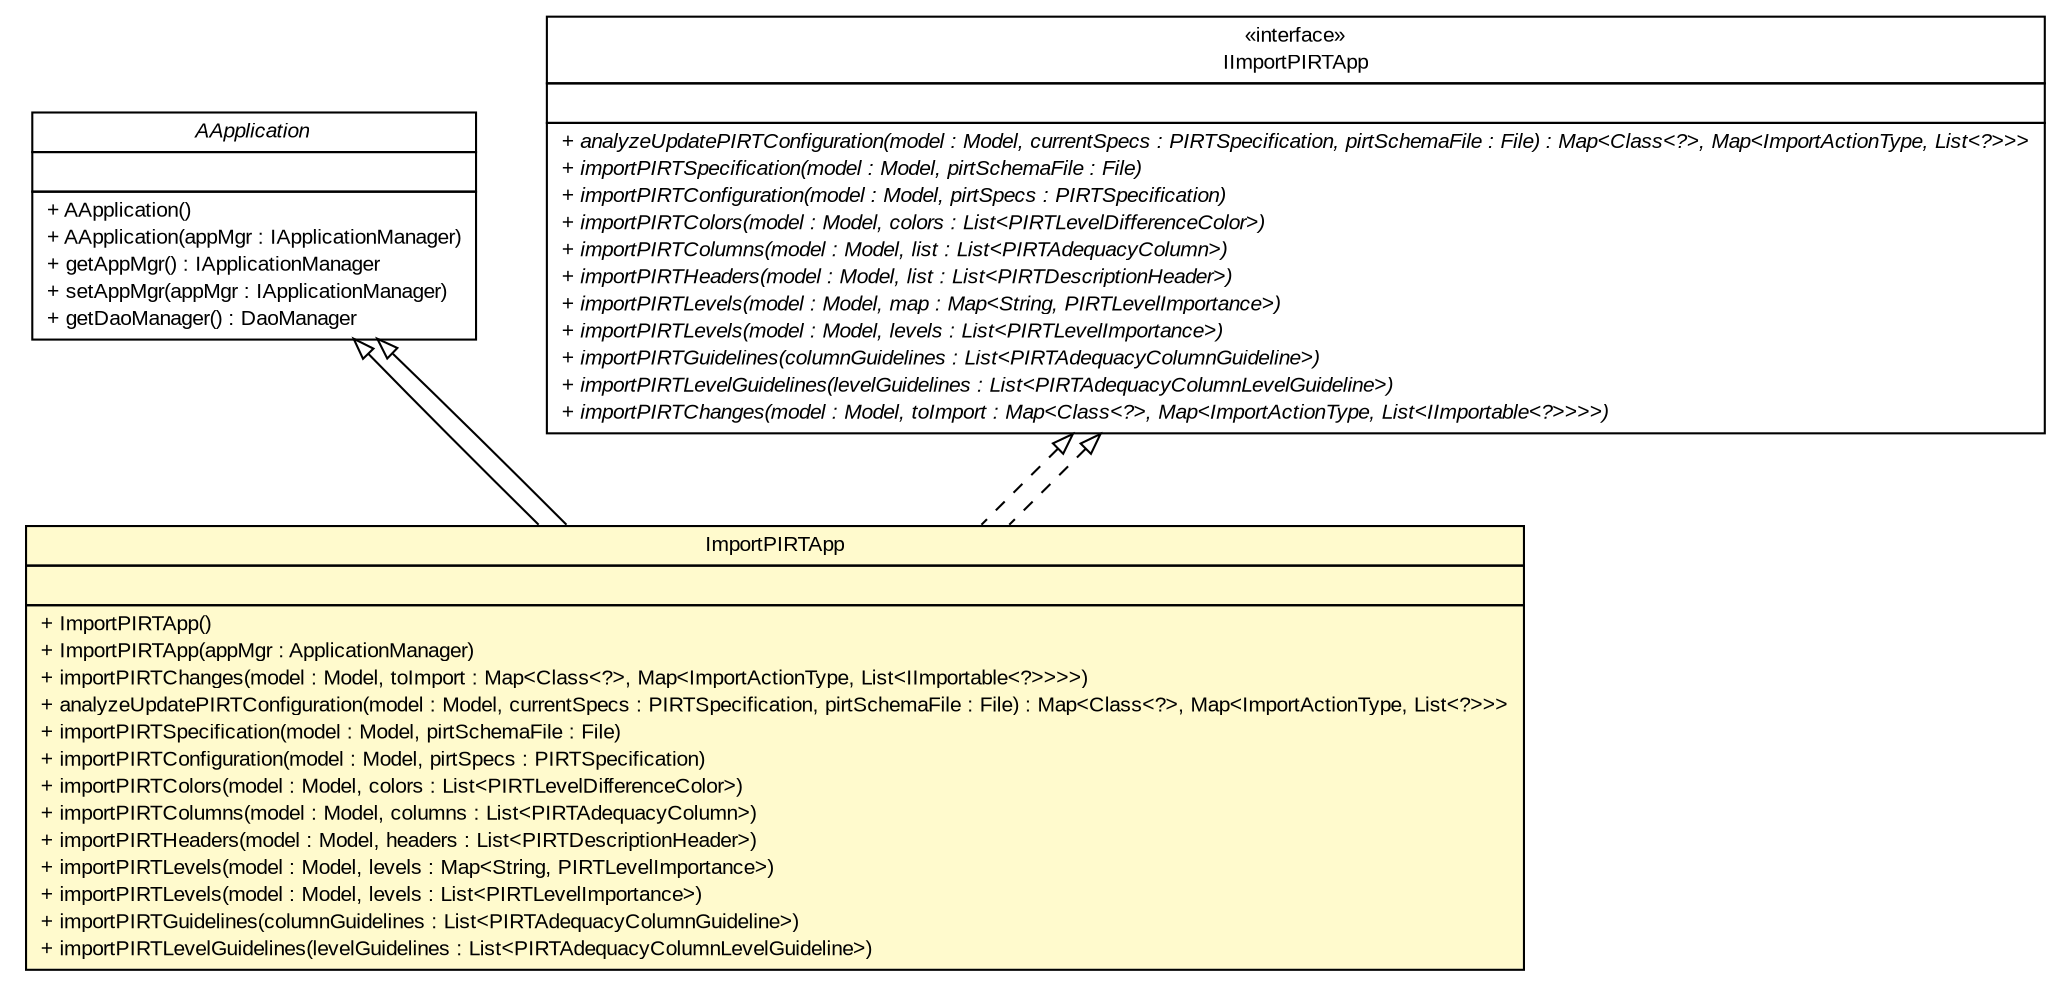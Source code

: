 #!/usr/local/bin/dot
#
# Class diagram 
# Generated by UMLGraph version R5_6-24-gf6e263 (http://www.umlgraph.org/)
#

digraph G {
	edge [fontname="arial",fontsize=10,labelfontname="arial",labelfontsize=10];
	node [fontname="arial",fontsize=10,shape=plaintext];
	nodesep=0.25;
	ranksep=0.5;
	// gov.sandia.cf.application.AApplication
	c220575 [label=<<table title="gov.sandia.cf.application.AApplication" border="0" cellborder="1" cellspacing="0" cellpadding="2" port="p" href="../AApplication.html">
		<tr><td><table border="0" cellspacing="0" cellpadding="1">
<tr><td align="center" balign="center"><font face="arial italic"> AApplication </font></td></tr>
		</table></td></tr>
		<tr><td><table border="0" cellspacing="0" cellpadding="1">
<tr><td align="left" balign="left">  </td></tr>
		</table></td></tr>
		<tr><td><table border="0" cellspacing="0" cellpadding="1">
<tr><td align="left" balign="left"> + AApplication() </td></tr>
<tr><td align="left" balign="left"> + AApplication(appMgr : IApplicationManager) </td></tr>
<tr><td align="left" balign="left"> + getAppMgr() : IApplicationManager </td></tr>
<tr><td align="left" balign="left"> + setAppMgr(appMgr : IApplicationManager) </td></tr>
<tr><td align="left" balign="left"> + getDaoManager() : DaoManager </td></tr>
		</table></td></tr>
		</table>>, URL="../AApplication.html", fontname="arial", fontcolor="black", fontsize=10.0];
	// gov.sandia.cf.application.IImportPIRTApp
	c220643 [label=<<table title="gov.sandia.cf.application.IImportPIRTApp" border="0" cellborder="1" cellspacing="0" cellpadding="2" port="p" href="../IImportPIRTApp.html">
		<tr><td><table border="0" cellspacing="0" cellpadding="1">
<tr><td align="center" balign="center"> &#171;interface&#187; </td></tr>
<tr><td align="center" balign="center"> IImportPIRTApp </td></tr>
		</table></td></tr>
		<tr><td><table border="0" cellspacing="0" cellpadding="1">
<tr><td align="left" balign="left">  </td></tr>
		</table></td></tr>
		<tr><td><table border="0" cellspacing="0" cellpadding="1">
<tr><td align="left" balign="left"><font face="arial italic" point-size="10.0"> + analyzeUpdatePIRTConfiguration(model : Model, currentSpecs : PIRTSpecification, pirtSchemaFile : File) : Map&lt;Class&lt;?&gt;, Map&lt;ImportActionType, List&lt;?&gt;&gt;&gt; </font></td></tr>
<tr><td align="left" balign="left"><font face="arial italic" point-size="10.0"> + importPIRTSpecification(model : Model, pirtSchemaFile : File) </font></td></tr>
<tr><td align="left" balign="left"><font face="arial italic" point-size="10.0"> + importPIRTConfiguration(model : Model, pirtSpecs : PIRTSpecification) </font></td></tr>
<tr><td align="left" balign="left"><font face="arial italic" point-size="10.0"> + importPIRTColors(model : Model, colors : List&lt;PIRTLevelDifferenceColor&gt;) </font></td></tr>
<tr><td align="left" balign="left"><font face="arial italic" point-size="10.0"> + importPIRTColumns(model : Model, list : List&lt;PIRTAdequacyColumn&gt;) </font></td></tr>
<tr><td align="left" balign="left"><font face="arial italic" point-size="10.0"> + importPIRTHeaders(model : Model, list : List&lt;PIRTDescriptionHeader&gt;) </font></td></tr>
<tr><td align="left" balign="left"><font face="arial italic" point-size="10.0"> + importPIRTLevels(model : Model, map : Map&lt;String, PIRTLevelImportance&gt;) </font></td></tr>
<tr><td align="left" balign="left"><font face="arial italic" point-size="10.0"> + importPIRTLevels(model : Model, levels : List&lt;PIRTLevelImportance&gt;) </font></td></tr>
<tr><td align="left" balign="left"><font face="arial italic" point-size="10.0"> + importPIRTGuidelines(columnGuidelines : List&lt;PIRTAdequacyColumnGuideline&gt;) </font></td></tr>
<tr><td align="left" balign="left"><font face="arial italic" point-size="10.0"> + importPIRTLevelGuidelines(levelGuidelines : List&lt;PIRTAdequacyColumnLevelGuideline&gt;) </font></td></tr>
<tr><td align="left" balign="left"><font face="arial italic" point-size="10.0"> + importPIRTChanges(model : Model, toImport : Map&lt;Class&lt;?&gt;, Map&lt;ImportActionType, List&lt;IImportable&lt;?&gt;&gt;&gt;&gt;) </font></td></tr>
		</table></td></tr>
		</table>>, URL="../IImportPIRTApp.html", fontname="arial", fontcolor="black", fontsize=10.0];
	// gov.sandia.cf.application.impl.ImportPIRTApp
	c220656 [label=<<table title="gov.sandia.cf.application.impl.ImportPIRTApp" border="0" cellborder="1" cellspacing="0" cellpadding="2" port="p" bgcolor="lemonChiffon" href="./ImportPIRTApp.html">
		<tr><td><table border="0" cellspacing="0" cellpadding="1">
<tr><td align="center" balign="center"> ImportPIRTApp </td></tr>
		</table></td></tr>
		<tr><td><table border="0" cellspacing="0" cellpadding="1">
<tr><td align="left" balign="left">  </td></tr>
		</table></td></tr>
		<tr><td><table border="0" cellspacing="0" cellpadding="1">
<tr><td align="left" balign="left"> + ImportPIRTApp() </td></tr>
<tr><td align="left" balign="left"> + ImportPIRTApp(appMgr : ApplicationManager) </td></tr>
<tr><td align="left" balign="left"> + importPIRTChanges(model : Model, toImport : Map&lt;Class&lt;?&gt;, Map&lt;ImportActionType, List&lt;IImportable&lt;?&gt;&gt;&gt;&gt;) </td></tr>
<tr><td align="left" balign="left"> + analyzeUpdatePIRTConfiguration(model : Model, currentSpecs : PIRTSpecification, pirtSchemaFile : File) : Map&lt;Class&lt;?&gt;, Map&lt;ImportActionType, List&lt;?&gt;&gt;&gt; </td></tr>
<tr><td align="left" balign="left"> + importPIRTSpecification(model : Model, pirtSchemaFile : File) </td></tr>
<tr><td align="left" balign="left"> + importPIRTConfiguration(model : Model, pirtSpecs : PIRTSpecification) </td></tr>
<tr><td align="left" balign="left"> + importPIRTColors(model : Model, colors : List&lt;PIRTLevelDifferenceColor&gt;) </td></tr>
<tr><td align="left" balign="left"> + importPIRTColumns(model : Model, columns : List&lt;PIRTAdequacyColumn&gt;) </td></tr>
<tr><td align="left" balign="left"> + importPIRTHeaders(model : Model, headers : List&lt;PIRTDescriptionHeader&gt;) </td></tr>
<tr><td align="left" balign="left"> + importPIRTLevels(model : Model, levels : Map&lt;String, PIRTLevelImportance&gt;) </td></tr>
<tr><td align="left" balign="left"> + importPIRTLevels(model : Model, levels : List&lt;PIRTLevelImportance&gt;) </td></tr>
<tr><td align="left" balign="left"> + importPIRTGuidelines(columnGuidelines : List&lt;PIRTAdequacyColumnGuideline&gt;) </td></tr>
<tr><td align="left" balign="left"> + importPIRTLevelGuidelines(levelGuidelines : List&lt;PIRTAdequacyColumnLevelGuideline&gt;) </td></tr>
		</table></td></tr>
		</table>>, URL="./ImportPIRTApp.html", fontname="arial", fontcolor="black", fontsize=10.0];
	//gov.sandia.cf.application.impl.ImportPIRTApp extends gov.sandia.cf.application.AApplication
	c220575:p -> c220656:p [dir=back,arrowtail=empty];
	//gov.sandia.cf.application.impl.ImportPIRTApp implements gov.sandia.cf.application.IImportPIRTApp
	c220643:p -> c220656:p [dir=back,arrowtail=empty,style=dashed];
	//gov.sandia.cf.application.impl.ImportPIRTApp extends gov.sandia.cf.application.AApplication
	c220575:p -> c220656:p [dir=back,arrowtail=empty];
	//gov.sandia.cf.application.impl.ImportPIRTApp implements gov.sandia.cf.application.IImportPIRTApp
	c220643:p -> c220656:p [dir=back,arrowtail=empty,style=dashed];
}

